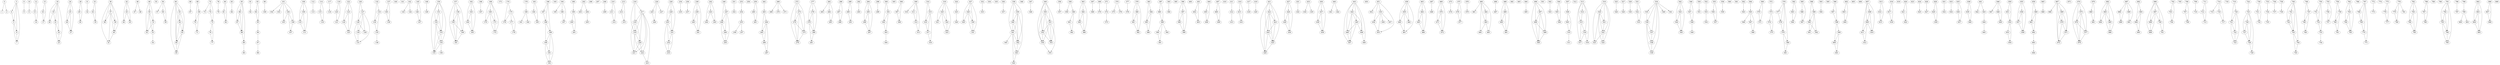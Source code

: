 digraph G {
    graph [fontsize=24]
    edge [fontsize=24]
    node [fontsize=24]
    ranksep = 1.5
    nodesep = .25
    0 -> { 1 2 };
    1 -> { };
    2 -> { };
    3 -> { 4 5 6 7 };
    4 -> { 5 };
    5 -> { 6 7 };
    6 -> { 7 };
    7 -> { };
    8 -> { 9 };
    9 -> { };
    10 -> { 11 };
    11 -> { };
    12 -> { 13 14 };
    13 -> { 14 };
    14 -> { };
    15 -> { 16 17 };
    16 -> { 17 };
    17 -> { };
    18 -> { 19 20 21 22 23 };
    19 -> { 20 21 };
    20 -> { };
    21 -> { 22 23 };
    22 -> { 23 };
    23 -> { };
    24 -> { 25 26 27 };
    25 -> { 26 27 };
    26 -> { 27 };
    27 -> { };
    28 -> { 29 30 };
    29 -> { 30 };
    30 -> { };
    31 -> { 32 };
    32 -> { };
    33 -> { 34 35 };
    34 -> { 35 };
    35 -> { };
    36 -> { 37 38 39 40 41 };
    37 -> { 38 39 40 41 };
    38 -> { };
    39 -> { 40 };
    40 -> { 41 };
    41 -> { };
    42 -> { 43 44 45 };
    43 -> { 44 45 };
    44 -> { };
    45 -> { };
    46 -> { 47 48 };
    47 -> { };
    48 -> { };
    49 -> { 50 51 52 };
    50 -> { 51 52 53 };
    51 -> { 52 53 };
    52 -> { };
    53 -> { 54 };
    54 -> { };
    55 -> { };
    56 -> { 57 58 59 };
    57 -> { };
    58 -> { 59 };
    59 -> { };
    60 -> { 61 62 63 64 65 };
    61 -> { 62 63 64 };
    62 -> { 63 64 };
    63 -> { 64 65 };
    64 -> { 65 };
    65 -> { };
    66 -> { 67 };
    67 -> { };
    68 -> { 69 70 };
    69 -> { 70 71 };
    70 -> { 71 };
    71 -> { };
    72 -> { 73 74 75 };
    73 -> { };
    74 -> { 75 };
    75 -> { 76 77 };
    76 -> { 77 };
    77 -> { };
    78 -> { 79 };
    79 -> { };
    80 -> { 81 82 };
    81 -> { 82 };
    82 -> { };
    83 -> { 84 };
    84 -> { };
    85 -> { 86 87 88 89 };
    86 -> { 87 88 };
    87 -> { 88 };
    88 -> { 89 };
    89 -> { 90 };
    90 -> { };
    91 -> { 92 };
    92 -> { };
    93 -> { 94 95 };
    94 -> { 95 };
    95 -> { 96 };
    96 -> { 97 };
    97 -> { 98 };
    98 -> { };
    99 -> { 100 };
    100 -> { };
    101 -> { 102 103 104 105 106 };
    102 -> { };
    103 -> { };
    104 -> { 105 106 107 };
    105 -> { };
    106 -> { 107 };
    107 -> { };
    108 -> { 109 110 111 };
    109 -> { 110 111 };
    110 -> { 111 };
    111 -> { };
    112 -> { 113 };
    113 -> { };
    114 -> { 115 116 };
    115 -> { 116 };
    116 -> { };
    117 -> { 118 };
    118 -> { };
    119 -> { 120 121 };
    120 -> { 121 };
    121 -> { };
    122 -> { 123 124 125 };
    123 -> { 124 125 };
    124 -> { 125 };
    125 -> { };
    126 -> { 127 128 };
    127 -> { 128 129 130 131 };
    128 -> { 129 130 131 };
    129 -> { };
    130 -> { 131 };
    131 -> { };
    132 -> { 133 134 };
    133 -> { 134 135 };
    134 -> { 135 };
    135 -> { 136 };
    136 -> { };
    137 -> { 138 139 };
    138 -> { 139 };
    139 -> { };
    140 -> { };
    141 -> { };
    142 -> { 143 144 };
    143 -> { };
    144 -> { };
    145 -> { 146 147 };
    146 -> { 147 };
    147 -> { };
    148 -> { 149 };
    149 -> { };
    150 -> { 151 152 153 154 155 };
    151 -> { 152 153 };
    152 -> { 153 154 155 };
    153 -> { 154 155 };
    154 -> { 155 156 };
    155 -> { };
    156 -> { };
    157 -> { 158 159 160 161 };
    158 -> { 159 160 161 };
    159 -> { 160 161 };
    160 -> { 161 };
    161 -> { };
    162 -> { 163 164 165 };
    163 -> { 164 165 };
    164 -> { 165 };
    165 -> { };
    166 -> { 167 };
    167 -> { };
    168 -> { 169 170 171 172 };
    169 -> { 170 171 172 };
    170 -> { };
    171 -> { 172 };
    172 -> { };
    173 -> { };
    174 -> { 175 176 };
    175 -> { 176 177 178 };
    176 -> { };
    177 -> { 178 };
    178 -> { };
    179 -> { 180 };
    180 -> { 181 182 };
    181 -> { };
    182 -> { };
    183 -> { 184 185 };
    184 -> { 185 };
    185 -> { };
    186 -> { 187 188 189 };
    187 -> { 188 };
    188 -> { 189 190 };
    189 -> { 190 191 192 };
    190 -> { 191 192 };
    191 -> { 192 };
    192 -> { };
    193 -> { };
    194 -> { 195 196 197 };
    195 -> { };
    196 -> { 197 };
    197 -> { };
    198 -> { 199 };
    199 -> { 200 201 };
    200 -> { 201 };
    201 -> { };
    202 -> { 203 204 };
    203 -> { };
    204 -> { 205 };
    205 -> { };
    206 -> { };
    207 -> { };
    208 -> { 209 };
    209 -> { };
    210 -> { 211 212 };
    211 -> { 212 };
    212 -> { };
    213 -> { 214 215 };
    214 -> { 215 };
    215 -> { };
    216 -> { 217 218 219 };
    217 -> { 218 219 220 221 222 223 };
    218 -> { 219 220 221 };
    219 -> { 220 221 222 };
    220 -> { 221 222 };
    221 -> { };
    222 -> { 223 };
    223 -> { };
    224 -> { 225 226 227 };
    225 -> { 226 };
    226 -> { };
    227 -> { };
    228 -> { 229 230 231 };
    229 -> { 230 231 };
    230 -> { 231 232 233 };
    231 -> { 232 233 };
    232 -> { 233 };
    233 -> { };
    234 -> { 235 };
    235 -> { };
    236 -> { 237 };
    237 -> { };
    238 -> { 239 240 241 };
    239 -> { 240 241 };
    240 -> { 241 };
    241 -> { };
    242 -> { 243 244 245 };
    243 -> { 244 245 };
    244 -> { };
    245 -> { };
    246 -> { 247 248 };
    247 -> { 248 249 250 };
    248 -> { 249 250 };
    249 -> { 250 };
    250 -> { };
    251 -> { 252 };
    252 -> { };
    253 -> { 254 };
    254 -> { 255 };
    255 -> { 256 257 };
    256 -> { };
    257 -> { };
    258 -> { };
    259 -> { 260 261 };
    260 -> { 261 };
    261 -> { };
    262 -> { 263 };
    263 -> { 264 265 };
    264 -> { 265 266 267 };
    265 -> { 266 };
    266 -> { 267 };
    267 -> { };
    268 -> { 269 270 271 };
    269 -> { };
    270 -> { };
    271 -> { };
    272 -> { 273 274 275 276 };
    273 -> { 274 275 276 };
    274 -> { 275 276 };
    275 -> { 276 };
    276 -> { };
    277 -> { 278 279 280 };
    278 -> { 279 280 };
    279 -> { 280 281 };
    280 -> { 281 };
    281 -> { };
    282 -> { 283 284 285 };
    283 -> { };
    284 -> { 285 };
    285 -> { };
    286 -> { 287 288 };
    287 -> { 288 };
    288 -> { };
    289 -> { 290 291 };
    290 -> { 291 };
    291 -> { };
    292 -> { 293 };
    293 -> { };
    294 -> { 295 296 297 };
    295 -> { 296 297 };
    296 -> { 297 };
    297 -> { };
    298 -> { 299 };
    299 -> { };
    300 -> { 301 302 };
    301 -> { 302 303 };
    302 -> { 303 };
    303 -> { 304 };
    304 -> { };
    305 -> { };
    306 -> { 307 308 };
    307 -> { 308 };
    308 -> { };
    309 -> { 310 311 312 313 };
    310 -> { };
    311 -> { 312 };
    312 -> { 313 };
    313 -> { };
    314 -> { 315 316 };
    315 -> { 316 317 318 };
    316 -> { 317 };
    317 -> { 318 };
    318 -> { };
    319 -> { 320 321 322 323 };
    320 -> { 321 322 323 };
    321 -> { };
    322 -> { 323 };
    323 -> { };
    324 -> { 325 };
    325 -> { 326 };
    326 -> { };
    327 -> { 328 329 330 331 };
    328 -> { 329 330 331 };
    329 -> { };
    330 -> { 331 };
    331 -> { };
    332 -> { 333 };
    333 -> { };
    334 -> { };
    335 -> { };
    336 -> { 337 };
    337 -> { };
    338 -> { 339 340 341 342 };
    339 -> { 340 341 342 343 };
    340 -> { 341 342 };
    341 -> { 342 343 344 345 };
    342 -> { 343 };
    343 -> { 344 };
    344 -> { };
    345 -> { };
    346 -> { };
    347 -> { 348 };
    348 -> { };
    349 -> { 350 351 352 353 354 };
    350 -> { 351 352 353 354 };
    351 -> { 352 353 354 355 };
    352 -> { 353 354 };
    353 -> { };
    354 -> { 355 };
    355 -> { };
    356 -> { 357 };
    357 -> { };
    358 -> { 359 360 };
    359 -> { };
    360 -> { 361 362 };
    361 -> { 362 };
    362 -> { };
    363 -> { 364 365 366 };
    364 -> { 365 366 };
    365 -> { 366 };
    366 -> { };
    367 -> { 368 };
    368 -> { };
    369 -> { 370 };
    370 -> { };
    371 -> { 372 };
    372 -> { 373 };
    373 -> { };
    374 -> { 375 376 };
    375 -> { };
    376 -> { };
    377 -> { 378 };
    378 -> { };
    379 -> { 380 381 382 };
    380 -> { 381 382 };
    381 -> { 382 };
    382 -> { };
    383 -> { 384 385 };
    384 -> { 385 386 };
    385 -> { 386 };
    386 -> { };
    387 -> { 388 389 };
    388 -> { 389 };
    389 -> { 390 391 392 };
    390 -> { 391 };
    391 -> { };
    392 -> { };
    393 -> { 394 };
    394 -> { };
    395 -> { };
    396 -> { 397 398 399 };
    397 -> { 398 399 };
    398 -> { 399 };
    399 -> { };
    400 -> { };
    401 -> { 402 403 };
    402 -> { 403 };
    403 -> { };
    404 -> { 405 406 };
    405 -> { 406 };
    406 -> { };
    407 -> { 408 409 };
    408 -> { 409 };
    409 -> { };
    410 -> { };
    411 -> { 412 };
    412 -> { 413 };
    413 -> { };
    414 -> { 415 416 };
    415 -> { 416 };
    416 -> { };
    417 -> { 418 };
    418 -> { };
    419 -> { 420 };
    420 -> { };
    421 -> { 422 423 424 425 426 };
    422 -> { 423 424 425 426 };
    423 -> { 424 425 };
    424 -> { 425 426 };
    425 -> { 426 };
    426 -> { };
    427 -> { 428 429 430 };
    428 -> { 429 430 };
    429 -> { 430 };
    430 -> { };
    431 -> { 432 };
    432 -> { };
    433 -> { 434 435 };
    434 -> { };
    435 -> { };
    436 -> { 437 438 439 };
    437 -> { 438 439 };
    438 -> { 439 };
    439 -> { };
    440 -> { 441 442 };
    441 -> { };
    442 -> { };
    443 -> { 444 445 446 447 448 449 };
    444 -> { 445 446 447 448 };
    445 -> { 446 447 448 };
    446 -> { 447 };
    447 -> { };
    448 -> { 449 };
    449 -> { };
    450 -> { };
    451 -> { 452 453 454 455 };
    452 -> { };
    453 -> { 454 455 456 457 };
    454 -> { 455 };
    455 -> { };
    456 -> { };
    457 -> { };
    458 -> { 459 460 461 462 };
    459 -> { 460 461 462 };
    460 -> { 461 };
    461 -> { };
    462 -> { };
    463 -> { 464 465 466 };
    464 -> { 465 466 };
    465 -> { 466 };
    466 -> { };
    467 -> { 468 };
    468 -> { };
    469 -> { 470 471 472 };
    470 -> { 471 472 };
    471 -> { 472 };
    472 -> { };
    473 -> { 474 };
    474 -> { };
    475 -> { 476 477 };
    476 -> { 477 };
    477 -> { };
    478 -> { 479 };
    479 -> { };
    480 -> { 481 482 483 484 485 };
    481 -> { };
    482 -> { 483 };
    483 -> { 484 485 };
    484 -> { };
    485 -> { };
    486 -> { 487 };
    487 -> { };
    488 -> { 489 490 491 };
    489 -> { 490 491 };
    490 -> { 491 };
    491 -> { };
    492 -> { };
    493 -> { };
    494 -> { 495 };
    495 -> { };
    496 -> { 497 498 499 500 };
    497 -> { 498 499 500 };
    498 -> { 499 500 };
    499 -> { 500 };
    500 -> { };
    501 -> { };
    502 -> { 503 };
    503 -> { };
    504 -> { 505 506 };
    505 -> { 506 };
    506 -> { };
    507 -> { 508 };
    508 -> { 509 510 };
    509 -> { 510 };
    510 -> { 511 };
    511 -> { };
    512 -> { };
    513 -> { 514 515 516 517 518 };
    514 -> { 515 };
    515 -> { 516 517 };
    516 -> { 517 518 };
    517 -> { };
    518 -> { };
    519 -> { 520 521 522 523 524 };
    520 -> { 521 522 523 524 };
    521 -> { 522 };
    522 -> { 523 524 };
    523 -> { };
    524 -> { };
    525 -> { 526 };
    526 -> { };
    527 -> { 528 };
    528 -> { };
    529 -> { 530 };
    530 -> { };
    531 -> { 532 533 };
    532 -> { 533 };
    533 -> { };
    534 -> { 535 536 537 538 539 540 541 };
    535 -> { 536 };
    536 -> { 537 538 539 };
    537 -> { 538 };
    538 -> { 539 };
    539 -> { };
    540 -> { };
    541 -> { };
    542 -> { 543 544 545 };
    543 -> { 544 545 };
    544 -> { 545 };
    545 -> { };
    546 -> { 547 548 };
    547 -> { 548 };
    548 -> { 549 };
    549 -> { };
    550 -> { 551 };
    551 -> { };
    552 -> { 553 };
    553 -> { 554 };
    554 -> { };
    555 -> { 556 557 };
    556 -> { 557 };
    557 -> { };
    558 -> { 559 };
    559 -> { };
    560 -> { };
    561 -> { };
    562 -> { 563 };
    563 -> { };
    564 -> { 565 };
    565 -> { 566 567 568 };
    566 -> { };
    567 -> { 568 };
    568 -> { };
    569 -> { 570 571 };
    570 -> { 571 };
    571 -> { };
    572 -> { 573 };
    573 -> { 574 575 };
    574 -> { 575 };
    575 -> { };
    576 -> { 577 578 579 580 };
    577 -> { 578 };
    578 -> { 579 };
    579 -> { 580 581 };
    580 -> { 581 };
    581 -> { };
    582 -> { 583 584 };
    583 -> { 584 };
    584 -> { };
    585 -> { 586 587 };
    586 -> { 587 };
    587 -> { };
    588 -> { 589 590 };
    589 -> { 590 591 592 };
    590 -> { 591 592 };
    591 -> { };
    592 -> { };
    593 -> { 594 };
    594 -> { };
    595 -> { };
    596 -> { 597 598 };
    597 -> { 598 };
    598 -> { 599 600 };
    599 -> { 600 601 };
    600 -> { 601 };
    601 -> { };
    602 -> { 603 604 };
    603 -> { 604 };
    604 -> { };
    605 -> { };
    606 -> { };
    607 -> { 608 609 610 611 };
    608 -> { 609 610 };
    609 -> { 610 611 612 };
    610 -> { };
    611 -> { 612 };
    612 -> { };
    613 -> { 614 615 };
    614 -> { 615 };
    615 -> { };
    616 -> { 617 618 };
    617 -> { 618 };
    618 -> { };
    619 -> { };
    620 -> { 621 622 };
    621 -> { 622 };
    622 -> { };
    623 -> { };
    624 -> { 625 };
    625 -> { };
    626 -> { 627 };
    627 -> { };
    628 -> { 629 630 };
    629 -> { 630 };
    630 -> { };
    631 -> { 632 };
    632 -> { };
    633 -> { 634 };
    634 -> { };
    635 -> { 636 637 };
    636 -> { 637 };
    637 -> { };
    638 -> { 639 640 };
    639 -> { 640 };
    640 -> { };
    641 -> { 642 643 };
    642 -> { };
    643 -> { 644 };
    644 -> { 645 };
    645 -> { };
    646 -> { 647 648 649 };
    647 -> { };
    648 -> { 649 };
    649 -> { };
    650 -> { 651 652 };
    651 -> { 652 };
    652 -> { 653 654 };
    653 -> { 654 };
    654 -> { };
    655 -> { 656 657 658 };
    656 -> { 657 658 };
    657 -> { 658 };
    658 -> { };
    659 -> { 660 661 };
    660 -> { 661 662 };
    661 -> { 662 };
    662 -> { 663 };
    663 -> { 664 };
    664 -> { };
    665 -> { 666 };
    666 -> { };
    667 -> { 668 669 670 671 672 };
    668 -> { };
    669 -> { 670 671 672 };
    670 -> { 671 672 };
    671 -> { 672 };
    672 -> { };
    673 -> { };
    674 -> { 675 676 677 678 };
    675 -> { 676 677 678 };
    676 -> { 677 678 };
    677 -> { 678 };
    678 -> { };
    679 -> { 680 681 };
    680 -> { 681 };
    681 -> { };
    682 -> { 683 684 685 686 };
    683 -> { 684 685 686 };
    684 -> { };
    685 -> { 686 };
    686 -> { };
    687 -> { 688 689 690 691 };
    688 -> { 689 };
    689 -> { };
    690 -> { 691 };
    691 -> { };
    692 -> { 693 694 };
    693 -> { 694 695 };
    694 -> { 695 };
    695 -> { };
    696 -> { 697 698 699 700 701 };
    697 -> { 698 699 700 };
    698 -> { 699 };
    699 -> { };
    700 -> { 701 };
    701 -> { };
    702 -> { 703 704 };
    703 -> { 704 };
    704 -> { };
    705 -> { };
    706 -> { 707 708 };
    707 -> { 708 };
    708 -> { };
    709 -> { 710 };
    710 -> { };
    711 -> { 712 713 };
    712 -> { 713 };
    713 -> { };
    714 -> { 715 716 717 };
    715 -> { };
    716 -> { 717 };
    717 -> { };
    718 -> { };
    719 -> { 720 721 };
    720 -> { 721 722 723 };
    721 -> { 722 723 };
    722 -> { 723 };
    723 -> { };
    724 -> { 725 };
    725 -> { 726 727 728 729 };
    726 -> { 727 728 };
    727 -> { 728 };
    728 -> { 729 };
    729 -> { };
    730 -> { 731 732 };
    731 -> { 732 };
    732 -> { };
    733 -> { 734 };
    734 -> { 735 };
    735 -> { };
    736 -> { 737 };
    737 -> { };
    738 -> { 739 };
    739 -> { };
    740 -> { 741 742 743 744 };
    741 -> { 742 743 };
    742 -> { 743 };
    743 -> { 744 745 };
    744 -> { 745 };
    745 -> { };
    746 -> { 747 748 };
    747 -> { 748 749 };
    748 -> { 749 };
    749 -> { };
    750 -> { 751 752 753 };
    751 -> { 752 };
    752 -> { 753 };
    753 -> { 754 };
    754 -> { };
    755 -> { 756 757 };
    756 -> { 757 };
    757 -> { };
    758 -> { 759 760 };
    759 -> { 760 761 };
    760 -> { 761 };
    761 -> { };
    762 -> { 763 764 765 };
    763 -> { 764 765 };
    764 -> { 765 };
    765 -> { };
    766 -> { };
    767 -> { 768 769 770 771 };
    768 -> { 769 };
    769 -> { 770 };
    770 -> { 771 };
    771 -> { };
    772 -> { 773 };
    773 -> { };
    774 -> { };
    775 -> { 776 777 };
    776 -> { 777 };
    777 -> { };
    778 -> { 779 780 781 };
    779 -> { 780 };
    780 -> { };
    781 -> { };
    782 -> { 783 784 785 };
    783 -> { 784 785 };
    784 -> { 785 };
    785 -> { };
    786 -> { 787 788 };
    787 -> { 788 };
    788 -> { };
    789 -> { };
    790 -> { };
    791 -> { 792 793 794 795 };
    792 -> { 793 794 };
    793 -> { 794 795 };
    794 -> { 795 };
    795 -> { };
    796 -> { 797 };
    797 -> { };
    798 -> { 799 };
    799 -> { 800 801 };
    800 -> { };
    801 -> { };
    802 -> { 803 804 805 };
    803 -> { 804 805 };
    804 -> { 805 };
    805 -> { };
    806 -> { 807 808 };
    807 -> { 808 };
    808 -> { };
    809 -> { };
}
